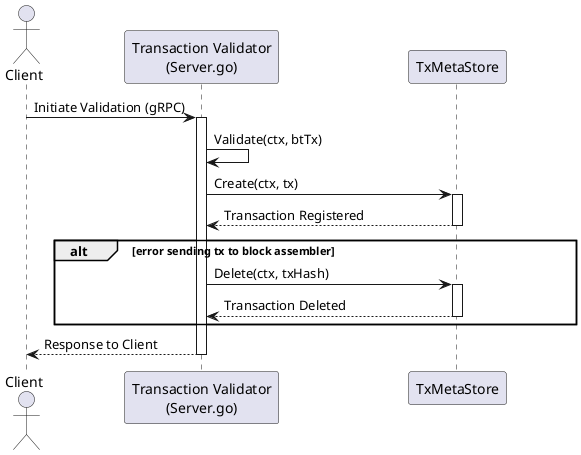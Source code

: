 @startuml

skinparam ParticipantPadding 60

actor Client
participant "Transaction Validator\n(Server.go)" as ValidatorServer
participant "TxMetaStore" as TxMetaStore

Client -> ValidatorServer: Initiate Validation (gRPC)
activate ValidatorServer

ValidatorServer -> ValidatorServer: Validate(ctx, btTx)


ValidatorServer -> TxMetaStore: Create(ctx, tx)
activate TxMetaStore
TxMetaStore --> ValidatorServer: Transaction Registered
deactivate TxMetaStore

alt error sending tx to block assembler
    ValidatorServer -> TxMetaStore: Delete(ctx, txHash)
    activate TxMetaStore
    TxMetaStore --> ValidatorServer: Transaction Deleted
    deactivate TxMetaStore
end


ValidatorServer --> Client: Response to Client

deactivate ValidatorServer

@enduml
